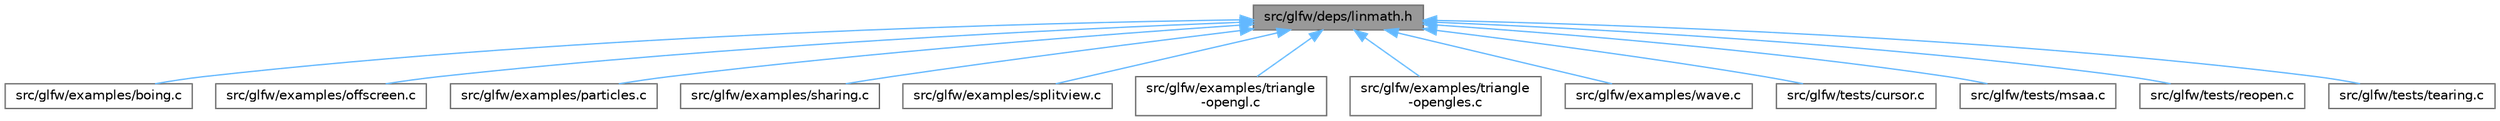 digraph "src/glfw/deps/linmath.h"
{
 // LATEX_PDF_SIZE
  bgcolor="transparent";
  edge [fontname=Helvetica,fontsize=10,labelfontname=Helvetica,labelfontsize=10];
  node [fontname=Helvetica,fontsize=10,shape=box,height=0.2,width=0.4];
  Node1 [id="Node000001",label="src/glfw/deps/linmath.h",height=0.2,width=0.4,color="gray40", fillcolor="grey60", style="filled", fontcolor="black",tooltip=" "];
  Node1 -> Node2 [id="edge13_Node000001_Node000002",dir="back",color="steelblue1",style="solid",tooltip=" "];
  Node2 [id="Node000002",label="src/glfw/examples/boing.c",height=0.2,width=0.4,color="grey40", fillcolor="white", style="filled",URL="$boing_8c.html",tooltip=" "];
  Node1 -> Node3 [id="edge14_Node000001_Node000003",dir="back",color="steelblue1",style="solid",tooltip=" "];
  Node3 [id="Node000003",label="src/glfw/examples/offscreen.c",height=0.2,width=0.4,color="grey40", fillcolor="white", style="filled",URL="$offscreen_8c.html",tooltip=" "];
  Node1 -> Node4 [id="edge15_Node000001_Node000004",dir="back",color="steelblue1",style="solid",tooltip=" "];
  Node4 [id="Node000004",label="src/glfw/examples/particles.c",height=0.2,width=0.4,color="grey40", fillcolor="white", style="filled",URL="$particles_8c.html",tooltip=" "];
  Node1 -> Node5 [id="edge16_Node000001_Node000005",dir="back",color="steelblue1",style="solid",tooltip=" "];
  Node5 [id="Node000005",label="src/glfw/examples/sharing.c",height=0.2,width=0.4,color="grey40", fillcolor="white", style="filled",URL="$sharing_8c.html",tooltip=" "];
  Node1 -> Node6 [id="edge17_Node000001_Node000006",dir="back",color="steelblue1",style="solid",tooltip=" "];
  Node6 [id="Node000006",label="src/glfw/examples/splitview.c",height=0.2,width=0.4,color="grey40", fillcolor="white", style="filled",URL="$splitview_8c.html",tooltip=" "];
  Node1 -> Node7 [id="edge18_Node000001_Node000007",dir="back",color="steelblue1",style="solid",tooltip=" "];
  Node7 [id="Node000007",label="src/glfw/examples/triangle\l-opengl.c",height=0.2,width=0.4,color="grey40", fillcolor="white", style="filled",URL="$triangle-opengl_8c.html",tooltip=" "];
  Node1 -> Node8 [id="edge19_Node000001_Node000008",dir="back",color="steelblue1",style="solid",tooltip=" "];
  Node8 [id="Node000008",label="src/glfw/examples/triangle\l-opengles.c",height=0.2,width=0.4,color="grey40", fillcolor="white", style="filled",URL="$triangle-opengles_8c.html",tooltip=" "];
  Node1 -> Node9 [id="edge20_Node000001_Node000009",dir="back",color="steelblue1",style="solid",tooltip=" "];
  Node9 [id="Node000009",label="src/glfw/examples/wave.c",height=0.2,width=0.4,color="grey40", fillcolor="white", style="filled",URL="$wave_8c.html",tooltip=" "];
  Node1 -> Node10 [id="edge21_Node000001_Node000010",dir="back",color="steelblue1",style="solid",tooltip=" "];
  Node10 [id="Node000010",label="src/glfw/tests/cursor.c",height=0.2,width=0.4,color="grey40", fillcolor="white", style="filled",URL="$cursor_8c.html",tooltip=" "];
  Node1 -> Node11 [id="edge22_Node000001_Node000011",dir="back",color="steelblue1",style="solid",tooltip=" "];
  Node11 [id="Node000011",label="src/glfw/tests/msaa.c",height=0.2,width=0.4,color="grey40", fillcolor="white", style="filled",URL="$msaa_8c.html",tooltip=" "];
  Node1 -> Node12 [id="edge23_Node000001_Node000012",dir="back",color="steelblue1",style="solid",tooltip=" "];
  Node12 [id="Node000012",label="src/glfw/tests/reopen.c",height=0.2,width=0.4,color="grey40", fillcolor="white", style="filled",URL="$reopen_8c.html",tooltip=" "];
  Node1 -> Node13 [id="edge24_Node000001_Node000013",dir="back",color="steelblue1",style="solid",tooltip=" "];
  Node13 [id="Node000013",label="src/glfw/tests/tearing.c",height=0.2,width=0.4,color="grey40", fillcolor="white", style="filled",URL="$tearing_8c.html",tooltip=" "];
}
